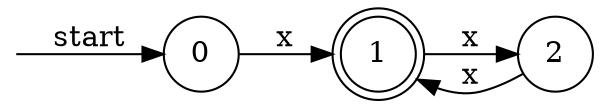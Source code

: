 digraph dfa {
    rankdir = LR;
    node [shape = circle];
    __start [style = invis, shape = point];
    __start -> "0" [ label = "start" ];
    node [shape = doublecircle]; "1"
    node [shape = circle];
    "2" -> "1" [ label = "x" ];
    "1" -> "2" [ label = "x" ];
    "0" -> "1" [ label = "x" ];
}
